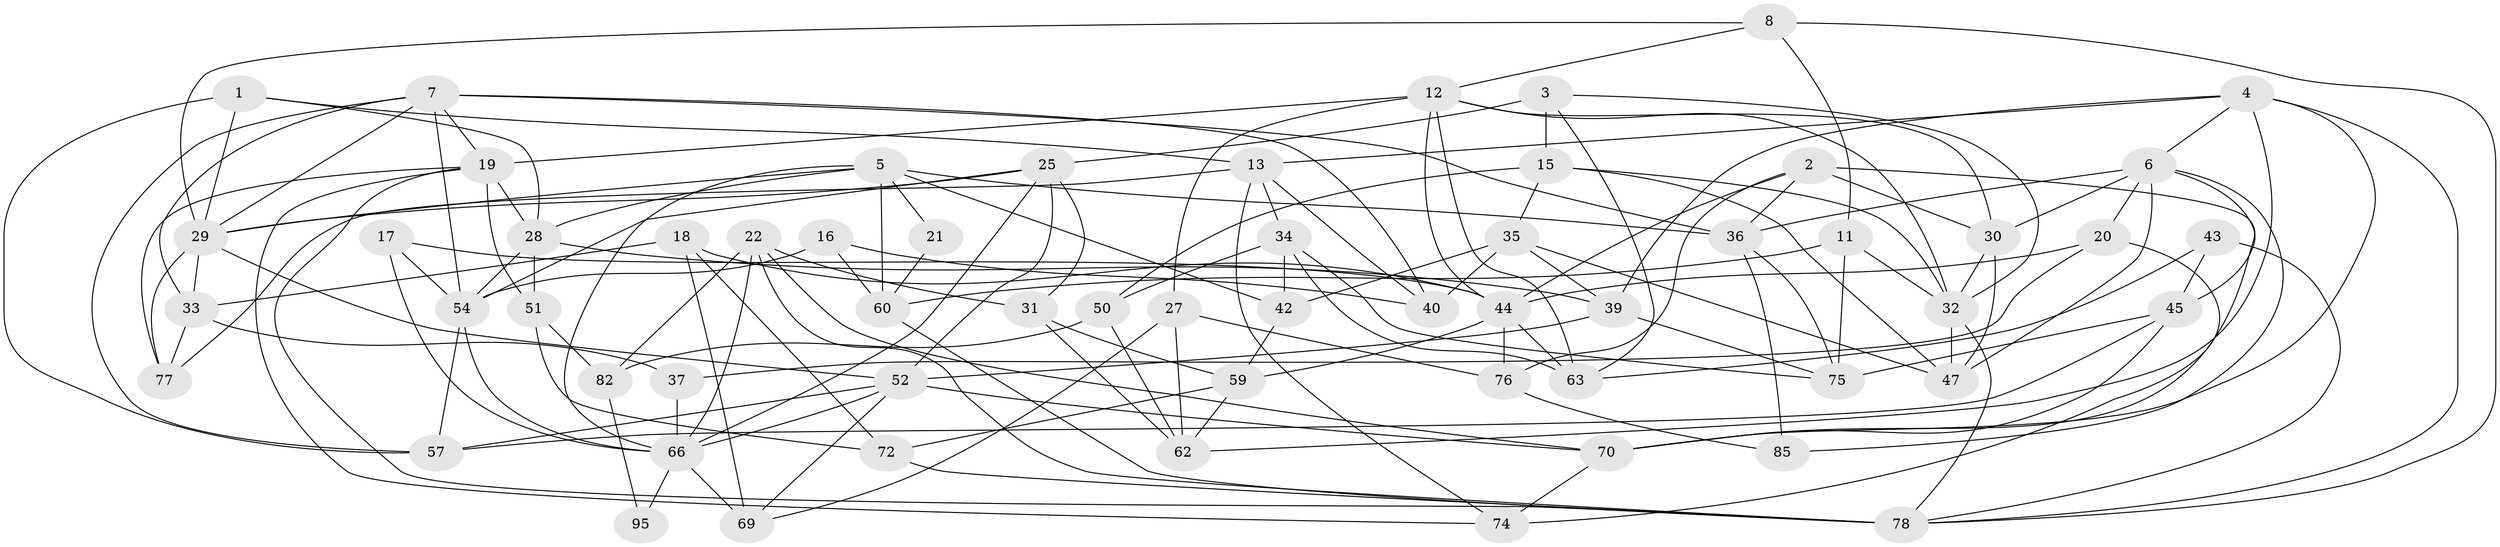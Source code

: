 // original degree distribution, {4: 0.36082474226804123, 5: 0.16494845360824742, 3: 0.24742268041237114, 6: 0.09278350515463918, 2: 0.10309278350515463, 7: 0.020618556701030927, 8: 0.010309278350515464}
// Generated by graph-tools (version 1.1) at 2025/41/03/06/25 10:41:56]
// undirected, 59 vertices, 148 edges
graph export_dot {
graph [start="1"]
  node [color=gray90,style=filled];
  1 [super="+24"];
  2 [super="+26"];
  3 [super="+10"];
  4;
  5 [super="+14"];
  6 [super="+46"];
  7 [super="+23"];
  8 [super="+9"];
  11 [super="+86"];
  12 [super="+56"];
  13 [super="+81"];
  15 [super="+53"];
  16;
  17;
  18 [super="+88"];
  19 [super="+65"];
  20;
  21;
  22 [super="+41"];
  25 [super="+79"];
  27 [super="+49"];
  28 [super="+92"];
  29 [super="+38"];
  30 [super="+55"];
  31 [super="+94"];
  32;
  33 [super="+97"];
  34 [super="+87"];
  35 [super="+48"];
  36;
  37;
  39 [super="+58"];
  40 [super="+68"];
  42;
  43;
  44 [super="+84"];
  45;
  47 [super="+93"];
  50;
  51 [super="+80"];
  52 [super="+64"];
  54 [super="+71"];
  57;
  59 [super="+61"];
  60 [super="+83"];
  62;
  63 [super="+67"];
  66 [super="+90"];
  69;
  70 [super="+73"];
  72;
  74;
  75 [super="+91"];
  76;
  77;
  78 [super="+89"];
  82;
  85 [super="+96"];
  95;
  1 -- 57;
  1 -- 29;
  1 -- 28;
  1 -- 13;
  2 -- 30 [weight=2];
  2 -- 36;
  2 -- 76;
  2 -- 44;
  2 -- 70;
  3 -- 15 [weight=2];
  3 -- 32;
  3 -- 25;
  3 -- 63;
  4 -- 78;
  4 -- 6;
  4 -- 62;
  4 -- 70;
  4 -- 13;
  4 -- 39;
  5 -- 36;
  5 -- 21;
  5 -- 29;
  5 -- 42;
  5 -- 60;
  5 -- 28;
  5 -- 66;
  6 -- 36;
  6 -- 20;
  6 -- 45;
  6 -- 85;
  6 -- 30 [weight=2];
  6 -- 47;
  7 -- 36;
  7 -- 33;
  7 -- 57;
  7 -- 19;
  7 -- 29;
  7 -- 40;
  7 -- 54;
  8 -- 78;
  8 -- 29;
  8 -- 11;
  8 -- 12;
  11 -- 75;
  11 -- 32;
  11 -- 60;
  12 -- 32;
  12 -- 19 [weight=2];
  12 -- 27;
  12 -- 30;
  12 -- 63;
  12 -- 44;
  13 -- 74;
  13 -- 34;
  13 -- 77;
  13 -- 40;
  15 -- 47;
  15 -- 35;
  15 -- 32;
  15 -- 50;
  16 -- 40;
  16 -- 60;
  16 -- 54;
  17 -- 44;
  17 -- 66;
  17 -- 54;
  18 -- 33;
  18 -- 72;
  18 -- 69;
  18 -- 44;
  19 -- 28;
  19 -- 51;
  19 -- 74;
  19 -- 77;
  19 -- 78;
  20 -- 74;
  20 -- 37;
  20 -- 44;
  21 -- 60;
  22 -- 78;
  22 -- 66;
  22 -- 70;
  22 -- 82;
  22 -- 31;
  25 -- 52;
  25 -- 66;
  25 -- 31;
  25 -- 29;
  25 -- 54;
  27 -- 76;
  27 -- 69;
  27 -- 62;
  28 -- 54 [weight=2];
  28 -- 39;
  28 -- 51;
  29 -- 77;
  29 -- 33;
  29 -- 52;
  30 -- 32;
  30 -- 47;
  31 -- 62;
  31 -- 59;
  32 -- 78;
  32 -- 47;
  33 -- 37;
  33 -- 77;
  34 -- 50;
  34 -- 42;
  34 -- 63;
  34 -- 75 [weight=2];
  35 -- 40;
  35 -- 39;
  35 -- 42;
  35 -- 47;
  36 -- 75;
  36 -- 85;
  37 -- 66;
  39 -- 52;
  39 -- 75;
  42 -- 59;
  43 -- 63;
  43 -- 45;
  43 -- 78;
  44 -- 59;
  44 -- 76;
  44 -- 63;
  45 -- 57;
  45 -- 75;
  45 -- 70;
  50 -- 62;
  50 -- 82;
  51 -- 72;
  51 -- 82;
  52 -- 66;
  52 -- 69;
  52 -- 70;
  52 -- 57;
  54 -- 66;
  54 -- 57;
  59 -- 62;
  59 -- 72;
  60 -- 78;
  66 -- 69;
  66 -- 95;
  70 -- 74;
  72 -- 78;
  76 -- 85;
  82 -- 95;
}
